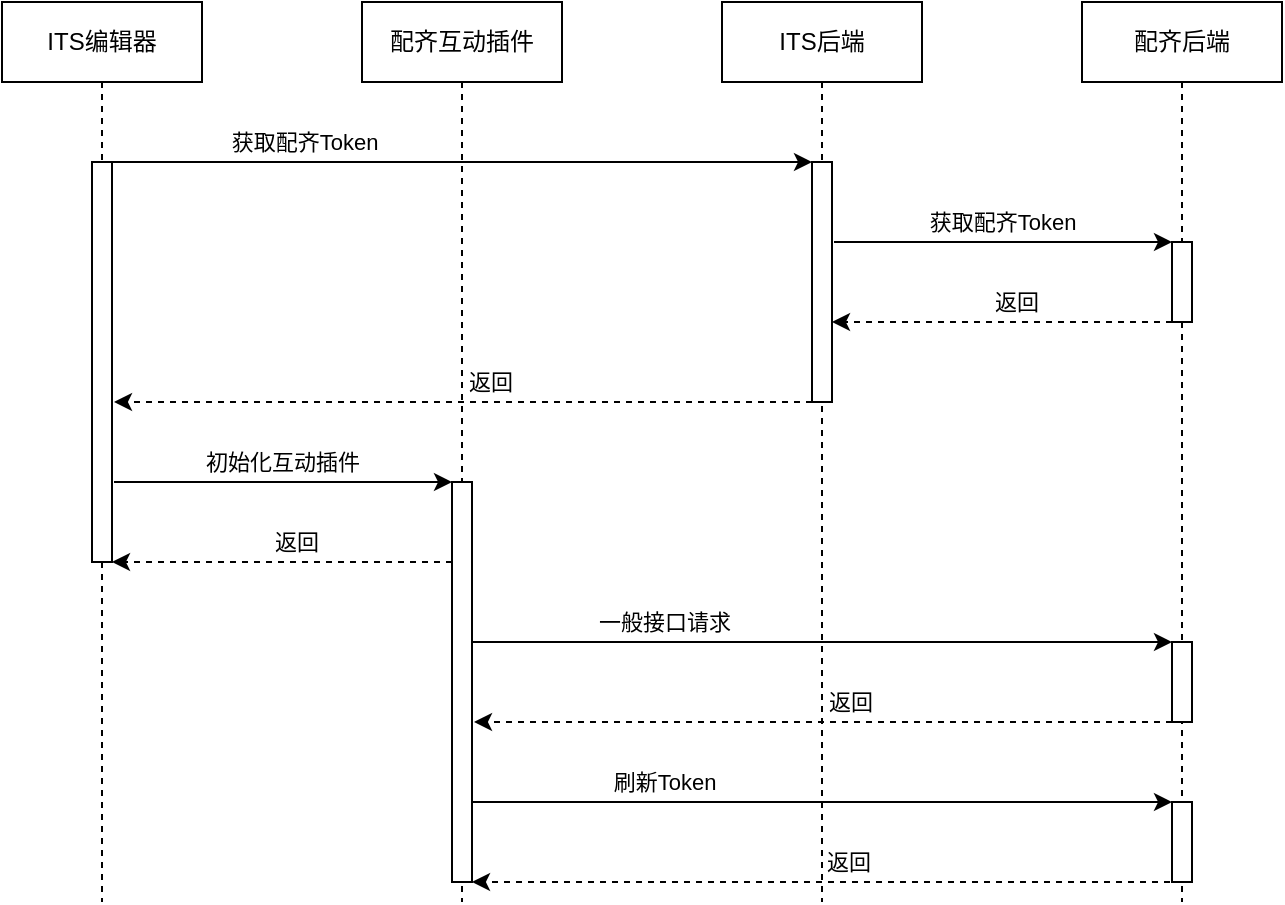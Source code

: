 <mxfile version="24.7.8">
  <diagram name="第 1 页" id="hu94sChp5Nwv9NMQ4qGQ">
    <mxGraphModel dx="875" dy="517" grid="1" gridSize="10" guides="1" tooltips="1" connect="1" arrows="1" fold="1" page="1" pageScale="1" pageWidth="827" pageHeight="1169" math="0" shadow="0">
      <root>
        <mxCell id="0" />
        <mxCell id="1" parent="0" />
        <mxCell id="h6thX4ukBZBrdmgKfg7K-1" value="ITS编辑器" style="shape=umlLifeline;perimeter=lifelinePerimeter;whiteSpace=wrap;html=1;container=1;dropTarget=0;collapsible=0;recursiveResize=0;outlineConnect=0;portConstraint=eastwest;newEdgeStyle={&quot;curved&quot;:0,&quot;rounded&quot;:0};" vertex="1" parent="1">
          <mxGeometry x="140" y="180" width="100" height="450" as="geometry" />
        </mxCell>
        <mxCell id="h6thX4ukBZBrdmgKfg7K-2" value="配齐互动插件" style="shape=umlLifeline;perimeter=lifelinePerimeter;whiteSpace=wrap;html=1;container=1;dropTarget=0;collapsible=0;recursiveResize=0;outlineConnect=0;portConstraint=eastwest;newEdgeStyle={&quot;curved&quot;:0,&quot;rounded&quot;:0};" vertex="1" parent="1">
          <mxGeometry x="320" y="180" width="100" height="450" as="geometry" />
        </mxCell>
        <mxCell id="h6thX4ukBZBrdmgKfg7K-3" value="ITS后端" style="shape=umlLifeline;perimeter=lifelinePerimeter;whiteSpace=wrap;html=1;container=1;dropTarget=0;collapsible=0;recursiveResize=0;outlineConnect=0;portConstraint=eastwest;newEdgeStyle={&quot;curved&quot;:0,&quot;rounded&quot;:0};" vertex="1" parent="1">
          <mxGeometry x="500" y="180" width="100" height="450" as="geometry" />
        </mxCell>
        <mxCell id="h6thX4ukBZBrdmgKfg7K-4" value="配齐后端" style="shape=umlLifeline;perimeter=lifelinePerimeter;whiteSpace=wrap;html=1;container=1;dropTarget=0;collapsible=0;recursiveResize=0;outlineConnect=0;portConstraint=eastwest;newEdgeStyle={&quot;curved&quot;:0,&quot;rounded&quot;:0};" vertex="1" parent="1">
          <mxGeometry x="680" y="180" width="100" height="450" as="geometry" />
        </mxCell>
        <mxCell id="h6thX4ukBZBrdmgKfg7K-5" value="" style="rounded=0;whiteSpace=wrap;html=1;" vertex="1" parent="1">
          <mxGeometry x="185" y="260" width="10" height="200" as="geometry" />
        </mxCell>
        <mxCell id="h6thX4ukBZBrdmgKfg7K-6" value="" style="rounded=0;whiteSpace=wrap;html=1;" vertex="1" parent="1">
          <mxGeometry x="365" y="420" width="10" height="200" as="geometry" />
        </mxCell>
        <mxCell id="h6thX4ukBZBrdmgKfg7K-7" value="" style="endArrow=classic;html=1;rounded=0;" edge="1" parent="1">
          <mxGeometry width="50" height="50" relative="1" as="geometry">
            <mxPoint x="195" y="260" as="sourcePoint" />
            <mxPoint x="545" y="260" as="targetPoint" />
          </mxGeometry>
        </mxCell>
        <mxCell id="h6thX4ukBZBrdmgKfg7K-9" value="获取配齐Token" style="edgeLabel;html=1;align=center;verticalAlign=middle;resizable=0;points=[];" vertex="1" connectable="0" parent="h6thX4ukBZBrdmgKfg7K-7">
          <mxGeometry x="0.34" y="2" relative="1" as="geometry">
            <mxPoint x="-139" y="-8" as="offset" />
          </mxGeometry>
        </mxCell>
        <mxCell id="h6thX4ukBZBrdmgKfg7K-8" value="" style="rounded=0;whiteSpace=wrap;html=1;" vertex="1" parent="1">
          <mxGeometry x="545" y="260" width="10" height="120" as="geometry" />
        </mxCell>
        <mxCell id="h6thX4ukBZBrdmgKfg7K-10" value="" style="endArrow=classic;html=1;rounded=0;" edge="1" parent="1">
          <mxGeometry width="50" height="50" relative="1" as="geometry">
            <mxPoint x="556" y="300" as="sourcePoint" />
            <mxPoint x="725" y="300" as="targetPoint" />
          </mxGeometry>
        </mxCell>
        <mxCell id="h6thX4ukBZBrdmgKfg7K-11" value="获取配齐Token" style="edgeLabel;html=1;align=center;verticalAlign=middle;resizable=0;points=[];" vertex="1" connectable="0" parent="h6thX4ukBZBrdmgKfg7K-10">
          <mxGeometry x="0.34" y="2" relative="1" as="geometry">
            <mxPoint x="-29" y="-8" as="offset" />
          </mxGeometry>
        </mxCell>
        <mxCell id="h6thX4ukBZBrdmgKfg7K-12" value="" style="rounded=0;whiteSpace=wrap;html=1;" vertex="1" parent="1">
          <mxGeometry x="725" y="300" width="10" height="40" as="geometry" />
        </mxCell>
        <mxCell id="h6thX4ukBZBrdmgKfg7K-13" value="" style="endArrow=classic;html=1;rounded=0;dashed=1;" edge="1" parent="1">
          <mxGeometry width="50" height="50" relative="1" as="geometry">
            <mxPoint x="725" y="340" as="sourcePoint" />
            <mxPoint x="555" y="340" as="targetPoint" />
          </mxGeometry>
        </mxCell>
        <mxCell id="h6thX4ukBZBrdmgKfg7K-14" value="返回" style="edgeLabel;html=1;align=center;verticalAlign=middle;resizable=0;points=[];" vertex="1" connectable="0" parent="h6thX4ukBZBrdmgKfg7K-13">
          <mxGeometry x="-0.077" y="-1" relative="1" as="geometry">
            <mxPoint y="-9" as="offset" />
          </mxGeometry>
        </mxCell>
        <mxCell id="h6thX4ukBZBrdmgKfg7K-15" value="" style="endArrow=classic;html=1;rounded=0;dashed=1;" edge="1" parent="1">
          <mxGeometry width="50" height="50" relative="1" as="geometry">
            <mxPoint x="545" y="380" as="sourcePoint" />
            <mxPoint x="196" y="380" as="targetPoint" />
          </mxGeometry>
        </mxCell>
        <mxCell id="h6thX4ukBZBrdmgKfg7K-16" value="返回" style="edgeLabel;html=1;align=center;verticalAlign=middle;resizable=0;points=[];" vertex="1" connectable="0" parent="h6thX4ukBZBrdmgKfg7K-15">
          <mxGeometry x="-0.077" y="-1" relative="1" as="geometry">
            <mxPoint y="-9" as="offset" />
          </mxGeometry>
        </mxCell>
        <mxCell id="h6thX4ukBZBrdmgKfg7K-17" value="" style="endArrow=classic;html=1;rounded=0;" edge="1" parent="1">
          <mxGeometry width="50" height="50" relative="1" as="geometry">
            <mxPoint x="196" y="420" as="sourcePoint" />
            <mxPoint x="365" y="420" as="targetPoint" />
          </mxGeometry>
        </mxCell>
        <mxCell id="h6thX4ukBZBrdmgKfg7K-18" value="初始化互动插件" style="edgeLabel;html=1;align=center;verticalAlign=middle;resizable=0;points=[];" vertex="1" connectable="0" parent="h6thX4ukBZBrdmgKfg7K-17">
          <mxGeometry x="0.34" y="2" relative="1" as="geometry">
            <mxPoint x="-29" y="-8" as="offset" />
          </mxGeometry>
        </mxCell>
        <mxCell id="h6thX4ukBZBrdmgKfg7K-19" value="" style="endArrow=classic;html=1;rounded=0;dashed=1;" edge="1" parent="1">
          <mxGeometry width="50" height="50" relative="1" as="geometry">
            <mxPoint x="365" y="460" as="sourcePoint" />
            <mxPoint x="195" y="460" as="targetPoint" />
          </mxGeometry>
        </mxCell>
        <mxCell id="h6thX4ukBZBrdmgKfg7K-20" value="返回" style="edgeLabel;html=1;align=center;verticalAlign=middle;resizable=0;points=[];" vertex="1" connectable="0" parent="h6thX4ukBZBrdmgKfg7K-19">
          <mxGeometry x="-0.077" y="-1" relative="1" as="geometry">
            <mxPoint y="-9" as="offset" />
          </mxGeometry>
        </mxCell>
        <mxCell id="h6thX4ukBZBrdmgKfg7K-21" value="" style="endArrow=classic;html=1;rounded=0;" edge="1" parent="1">
          <mxGeometry width="50" height="50" relative="1" as="geometry">
            <mxPoint x="375" y="500" as="sourcePoint" />
            <mxPoint x="725" y="500" as="targetPoint" />
          </mxGeometry>
        </mxCell>
        <mxCell id="h6thX4ukBZBrdmgKfg7K-22" value="一般接口请求" style="edgeLabel;html=1;align=center;verticalAlign=middle;resizable=0;points=[];" vertex="1" connectable="0" parent="h6thX4ukBZBrdmgKfg7K-21">
          <mxGeometry x="0.34" y="2" relative="1" as="geometry">
            <mxPoint x="-139" y="-8" as="offset" />
          </mxGeometry>
        </mxCell>
        <mxCell id="h6thX4ukBZBrdmgKfg7K-23" value="" style="rounded=0;whiteSpace=wrap;html=1;" vertex="1" parent="1">
          <mxGeometry x="725" y="500" width="10" height="40" as="geometry" />
        </mxCell>
        <mxCell id="h6thX4ukBZBrdmgKfg7K-24" value="" style="endArrow=classic;html=1;rounded=0;dashed=1;" edge="1" parent="1">
          <mxGeometry width="50" height="50" relative="1" as="geometry">
            <mxPoint x="725" y="540" as="sourcePoint" />
            <mxPoint x="376" y="540" as="targetPoint" />
          </mxGeometry>
        </mxCell>
        <mxCell id="h6thX4ukBZBrdmgKfg7K-25" value="返回" style="edgeLabel;html=1;align=center;verticalAlign=middle;resizable=0;points=[];" vertex="1" connectable="0" parent="h6thX4ukBZBrdmgKfg7K-24">
          <mxGeometry x="-0.077" y="-1" relative="1" as="geometry">
            <mxPoint y="-9" as="offset" />
          </mxGeometry>
        </mxCell>
        <mxCell id="h6thX4ukBZBrdmgKfg7K-26" value="" style="endArrow=classic;html=1;rounded=0;" edge="1" parent="1">
          <mxGeometry width="50" height="50" relative="1" as="geometry">
            <mxPoint x="375" y="580" as="sourcePoint" />
            <mxPoint x="725" y="580" as="targetPoint" />
          </mxGeometry>
        </mxCell>
        <mxCell id="h6thX4ukBZBrdmgKfg7K-27" value="刷新Token" style="edgeLabel;html=1;align=center;verticalAlign=middle;resizable=0;points=[];" vertex="1" connectable="0" parent="h6thX4ukBZBrdmgKfg7K-26">
          <mxGeometry x="0.34" y="2" relative="1" as="geometry">
            <mxPoint x="-139" y="-8" as="offset" />
          </mxGeometry>
        </mxCell>
        <mxCell id="h6thX4ukBZBrdmgKfg7K-28" value="" style="endArrow=classic;html=1;rounded=0;dashed=1;" edge="1" parent="1">
          <mxGeometry width="50" height="50" relative="1" as="geometry">
            <mxPoint x="724" y="620" as="sourcePoint" />
            <mxPoint x="375" y="620" as="targetPoint" />
          </mxGeometry>
        </mxCell>
        <mxCell id="h6thX4ukBZBrdmgKfg7K-29" value="返回" style="edgeLabel;html=1;align=center;verticalAlign=middle;resizable=0;points=[];" vertex="1" connectable="0" parent="h6thX4ukBZBrdmgKfg7K-28">
          <mxGeometry x="-0.077" y="-1" relative="1" as="geometry">
            <mxPoint y="-9" as="offset" />
          </mxGeometry>
        </mxCell>
        <mxCell id="h6thX4ukBZBrdmgKfg7K-30" value="" style="rounded=0;whiteSpace=wrap;html=1;" vertex="1" parent="1">
          <mxGeometry x="725" y="580" width="10" height="40" as="geometry" />
        </mxCell>
      </root>
    </mxGraphModel>
  </diagram>
</mxfile>
